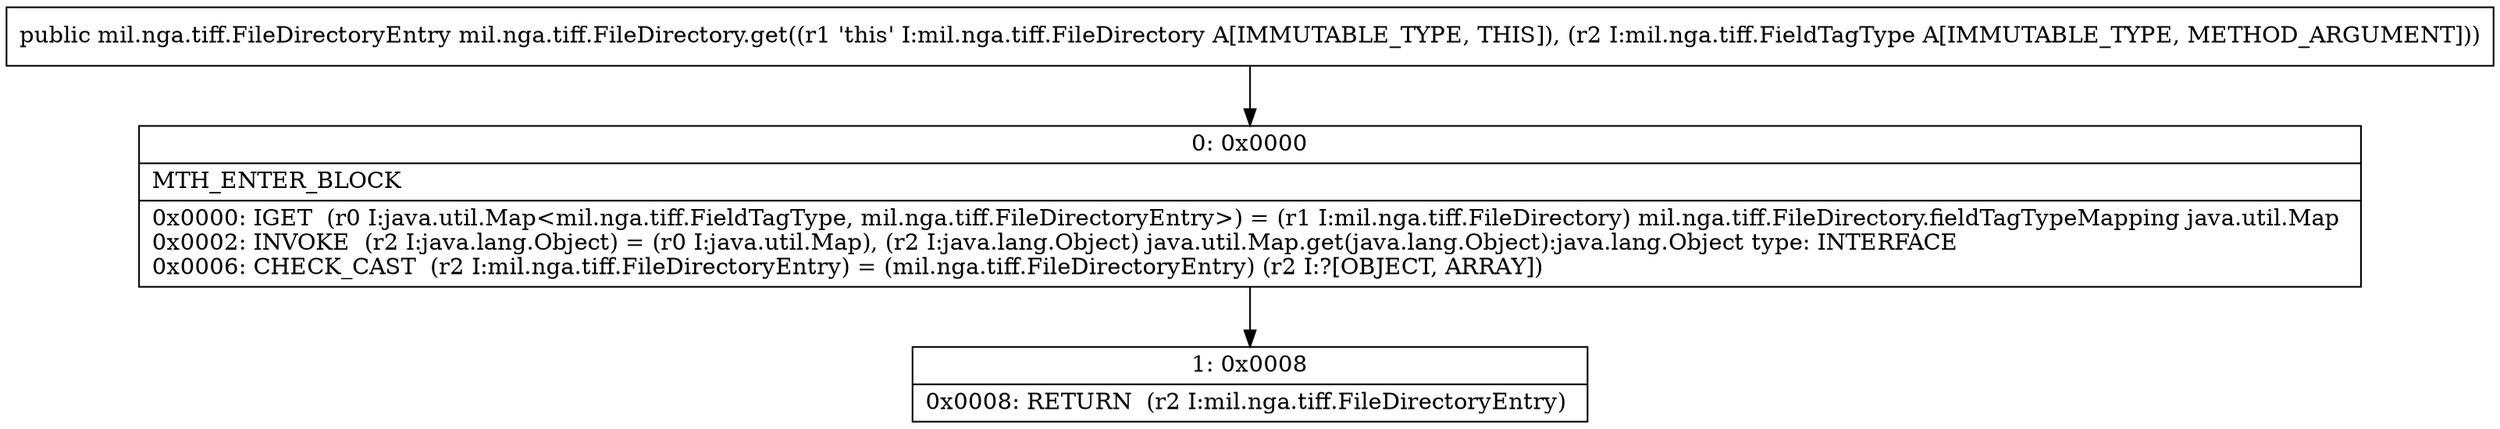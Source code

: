 digraph "CFG formil.nga.tiff.FileDirectory.get(Lmil\/nga\/tiff\/FieldTagType;)Lmil\/nga\/tiff\/FileDirectoryEntry;" {
Node_0 [shape=record,label="{0\:\ 0x0000|MTH_ENTER_BLOCK\l|0x0000: IGET  (r0 I:java.util.Map\<mil.nga.tiff.FieldTagType, mil.nga.tiff.FileDirectoryEntry\>) = (r1 I:mil.nga.tiff.FileDirectory) mil.nga.tiff.FileDirectory.fieldTagTypeMapping java.util.Map \l0x0002: INVOKE  (r2 I:java.lang.Object) = (r0 I:java.util.Map), (r2 I:java.lang.Object) java.util.Map.get(java.lang.Object):java.lang.Object type: INTERFACE \l0x0006: CHECK_CAST  (r2 I:mil.nga.tiff.FileDirectoryEntry) = (mil.nga.tiff.FileDirectoryEntry) (r2 I:?[OBJECT, ARRAY]) \l}"];
Node_1 [shape=record,label="{1\:\ 0x0008|0x0008: RETURN  (r2 I:mil.nga.tiff.FileDirectoryEntry) \l}"];
MethodNode[shape=record,label="{public mil.nga.tiff.FileDirectoryEntry mil.nga.tiff.FileDirectory.get((r1 'this' I:mil.nga.tiff.FileDirectory A[IMMUTABLE_TYPE, THIS]), (r2 I:mil.nga.tiff.FieldTagType A[IMMUTABLE_TYPE, METHOD_ARGUMENT])) }"];
MethodNode -> Node_0;
Node_0 -> Node_1;
}

